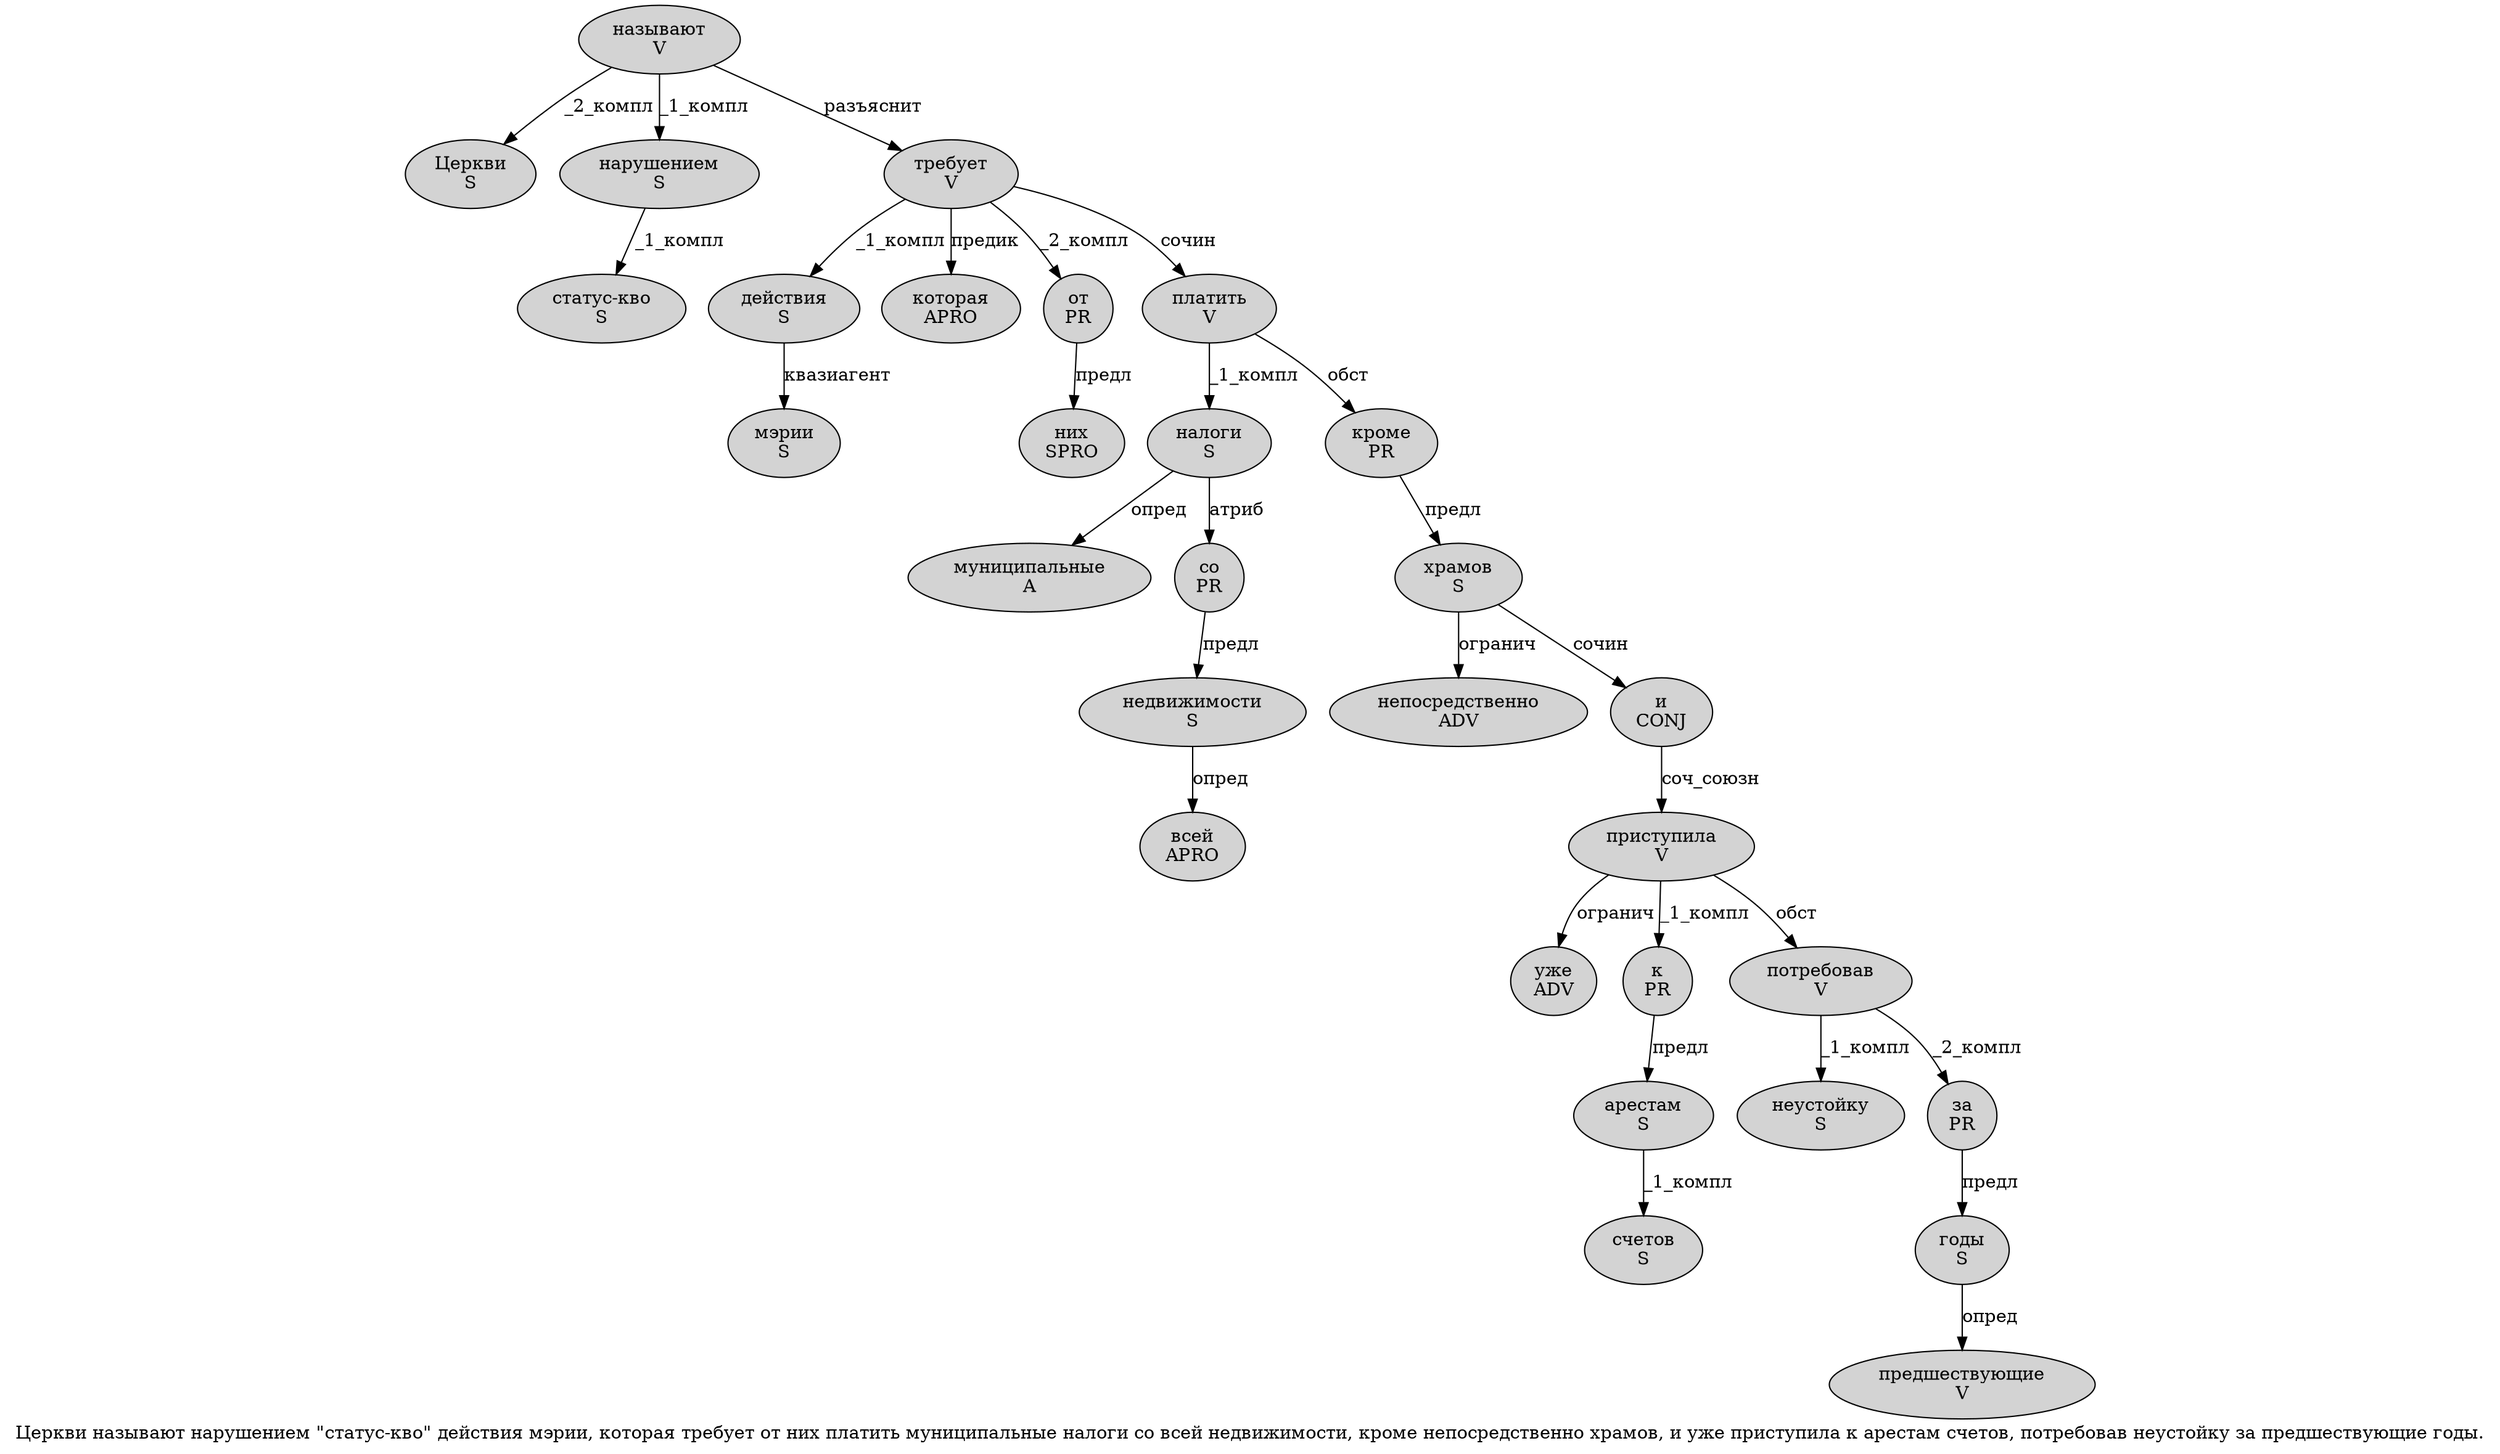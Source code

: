 digraph SENTENCE_1454 {
	graph [label="Церкви называют нарушением \"статус-кво\" действия мэрии, которая требует от них платить муниципальные налоги со всей недвижимости, кроме непосредственно храмов, и уже приступила к арестам счетов, потребовав неустойку за предшествующие годы."]
	node [style=filled]
		0 [label="Церкви
S" color="" fillcolor=lightgray penwidth=1 shape=ellipse]
		1 [label="называют
V" color="" fillcolor=lightgray penwidth=1 shape=ellipse]
		2 [label="нарушением
S" color="" fillcolor=lightgray penwidth=1 shape=ellipse]
		4 [label="статус-кво
S" color="" fillcolor=lightgray penwidth=1 shape=ellipse]
		6 [label="действия
S" color="" fillcolor=lightgray penwidth=1 shape=ellipse]
		7 [label="мэрии
S" color="" fillcolor=lightgray penwidth=1 shape=ellipse]
		9 [label="которая
APRO" color="" fillcolor=lightgray penwidth=1 shape=ellipse]
		10 [label="требует
V" color="" fillcolor=lightgray penwidth=1 shape=ellipse]
		11 [label="от
PR" color="" fillcolor=lightgray penwidth=1 shape=ellipse]
		12 [label="них
SPRO" color="" fillcolor=lightgray penwidth=1 shape=ellipse]
		13 [label="платить
V" color="" fillcolor=lightgray penwidth=1 shape=ellipse]
		14 [label="муниципальные
A" color="" fillcolor=lightgray penwidth=1 shape=ellipse]
		15 [label="налоги
S" color="" fillcolor=lightgray penwidth=1 shape=ellipse]
		16 [label="со
PR" color="" fillcolor=lightgray penwidth=1 shape=ellipse]
		17 [label="всей
APRO" color="" fillcolor=lightgray penwidth=1 shape=ellipse]
		18 [label="недвижимости
S" color="" fillcolor=lightgray penwidth=1 shape=ellipse]
		20 [label="кроме
PR" color="" fillcolor=lightgray penwidth=1 shape=ellipse]
		21 [label="непосредственно
ADV" color="" fillcolor=lightgray penwidth=1 shape=ellipse]
		22 [label="храмов
S" color="" fillcolor=lightgray penwidth=1 shape=ellipse]
		24 [label="и
CONJ" color="" fillcolor=lightgray penwidth=1 shape=ellipse]
		25 [label="уже
ADV" color="" fillcolor=lightgray penwidth=1 shape=ellipse]
		26 [label="приступила
V" color="" fillcolor=lightgray penwidth=1 shape=ellipse]
		27 [label="к
PR" color="" fillcolor=lightgray penwidth=1 shape=ellipse]
		28 [label="арестам
S" color="" fillcolor=lightgray penwidth=1 shape=ellipse]
		29 [label="счетов
S" color="" fillcolor=lightgray penwidth=1 shape=ellipse]
		31 [label="потребовав
V" color="" fillcolor=lightgray penwidth=1 shape=ellipse]
		32 [label="неустойку
S" color="" fillcolor=lightgray penwidth=1 shape=ellipse]
		33 [label="за
PR" color="" fillcolor=lightgray penwidth=1 shape=ellipse]
		34 [label="предшествующие
V" color="" fillcolor=lightgray penwidth=1 shape=ellipse]
		35 [label="годы
S" color="" fillcolor=lightgray penwidth=1 shape=ellipse]
			2 -> 4 [label="_1_компл"]
			11 -> 12 [label="предл"]
			35 -> 34 [label="опред"]
			16 -> 18 [label="предл"]
			13 -> 15 [label="_1_компл"]
			13 -> 20 [label="обст"]
			6 -> 7 [label="квазиагент"]
			33 -> 35 [label="предл"]
			31 -> 32 [label="_1_компл"]
			31 -> 33 [label="_2_компл"]
			22 -> 21 [label="огранич"]
			22 -> 24 [label="сочин"]
			20 -> 22 [label="предл"]
			24 -> 26 [label="соч_союзн"]
			1 -> 0 [label="_2_компл"]
			1 -> 2 [label="_1_компл"]
			1 -> 10 [label="разъяснит"]
			15 -> 14 [label="опред"]
			15 -> 16 [label="атриб"]
			26 -> 25 [label="огранич"]
			26 -> 27 [label="_1_компл"]
			26 -> 31 [label="обст"]
			28 -> 29 [label="_1_компл"]
			10 -> 6 [label="_1_компл"]
			10 -> 9 [label="предик"]
			10 -> 11 [label="_2_компл"]
			10 -> 13 [label="сочин"]
			18 -> 17 [label="опред"]
			27 -> 28 [label="предл"]
}